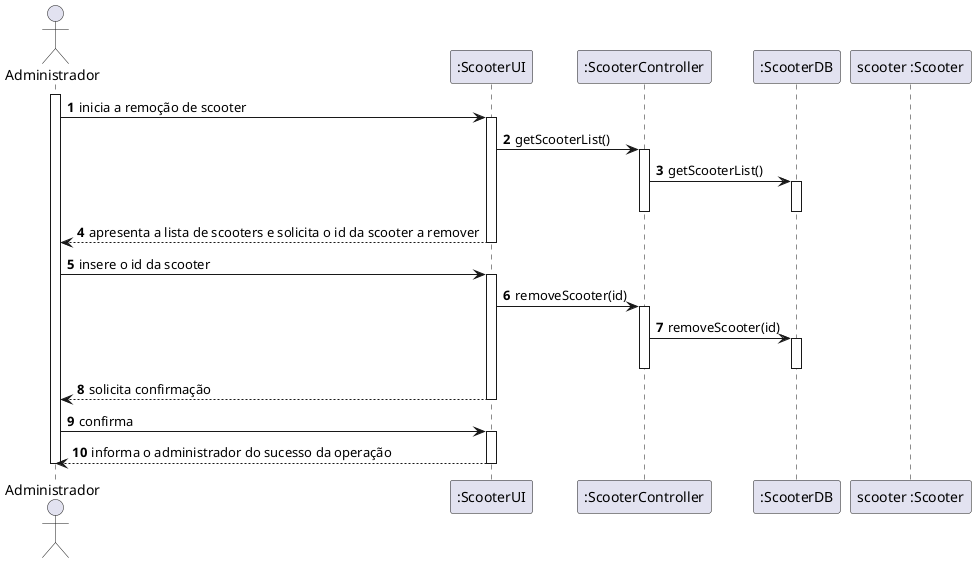 @startuml
autonumber

actor "Administrador" as ADMIN

participant ":ScooterUI" as UI
participant ":ScooterController" as CTRL
participant ":ScooterDB" as SCHL
participant "scooter :Scooter" as SCOOT


activate ADMIN
ADMIN -> UI : inicia a remoção de scooter
activate UI
UI -> CTRL : getScooterList()
activate CTRL

CTRL -> SCHL : getScooterList()
activate SCHL
deactivate SCHL
deactivate CTRL
  
UI --> ADMIN : apresenta a lista de scooters e solicita o id da scooter a remover
deactivate UI

ADMIN -> UI : insere o id da scooter
activate UI 
UI -> CTRL : removeScooter(id)
activate CTRL
CTRL -> SCHL : removeScooter(id)
activate SCHL
deactivate SCHL
deactivate CTRL
UI --> ADMIN : solicita confirmação
deactivate UI

ADMIN -> UI : confirma
activate UI
UI --> ADMIN : informa o administrador do sucesso da operação
deactivate UI
deactivate ADMIN

@enduml